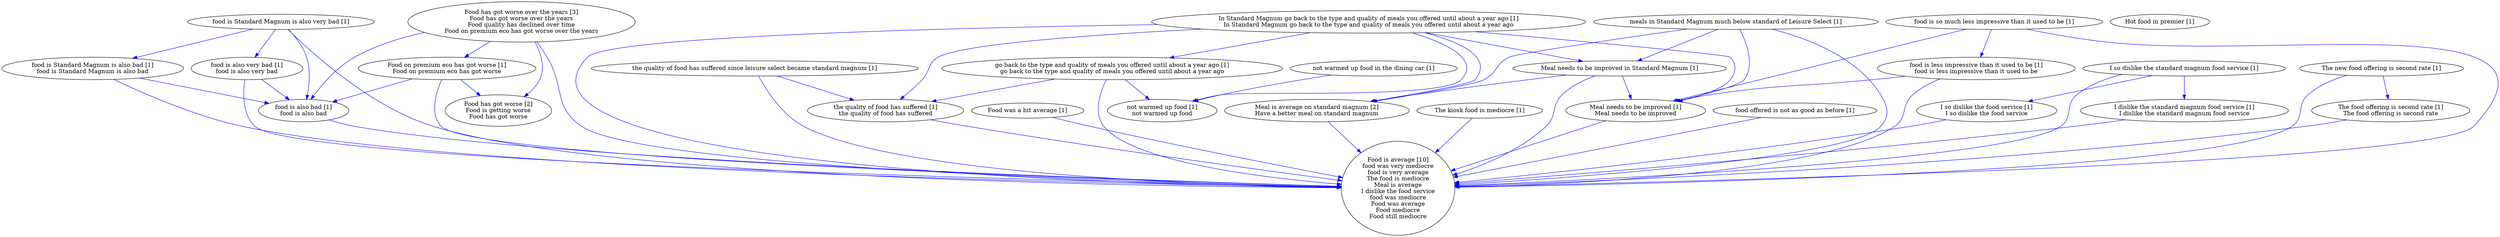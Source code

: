 digraph collapsedGraph {
"Food is average [10]\nfood was very mediocre\nfood is very average\nThe food is mediocre\nMeal is average\nI dislike the food service\nfood was mediocre\nFood was average\nFood mediocre\nFood still mediocre""Food has got worse over the years [3]\nFood has got worse over the years\nFood quality has declined over time\nFood on premium eco has got worse over the years""Meal is average on standard magnum [2]\nHave a better meal on standard magnum""Food has got worse [2]\nFood is getting worse\nFood has got worse""Food on premium eco has got worse [1]\nFood on premium eco has got worse""Food was a bit average [1]""Hot food in premier [1]""I so dislike the standard magnum food service [1]""I dislike the standard magnum food service [1]\nI dislike the standard magnum food service""I so dislike the food service [1]\nI so dislike the food service""In Standard Magnum go back to the type and quality of meals you offered until about a year ago [1]\nIn Standard Magnum go back to the type and quality of meals you offered until about a year ago""go back to the type and quality of meals you offered until about a year ago [1]\ngo back to the type and quality of meals you offered until about a year ago""Meal needs to be improved in Standard Magnum [1]""Meal needs to be improved [1]\nMeal needs to be improved""The kiosk food is mediocre [1]""The new food offering is second rate [1]""The food offering is second rate [1]\nThe food offering is second rate""food is Standard Magnum is also very bad [1]""food is Standard Magnum is also bad [1]\nfood is Standard Magnum is also bad""food is also bad [1]\nfood is also bad""food is also very bad [1]\nfood is also very bad""food is so much less impressive than it used to be [1]""food is less impressive than it used to be [1]\nfood is less impressive than it used to be""food offered is not as good as before [1]""meals in Standard Magnum much below standard of Leisure Select [1]""not warmed up food in the dining car [1]""not warmed up food [1]\nnot warmed up food""the quality of food has suffered since leisure select became standard magnum [1]""the quality of food has suffered [1]\nthe quality of food has suffered""Food has got worse over the years [3]\nFood has got worse over the years\nFood quality has declined over time\nFood on premium eco has got worse over the years" -> "Food has got worse [2]\nFood is getting worse\nFood has got worse" [color=blue]
"Food on premium eco has got worse [1]\nFood on premium eco has got worse" -> "Food has got worse [2]\nFood is getting worse\nFood has got worse" [color=blue]
"I so dislike the standard magnum food service [1]" -> "I dislike the standard magnum food service [1]\nI dislike the standard magnum food service" [color=blue]
"I so dislike the standard magnum food service [1]" -> "I so dislike the food service [1]\nI so dislike the food service" [color=blue]
"In Standard Magnum go back to the type and quality of meals you offered until about a year ago [1]\nIn Standard Magnum go back to the type and quality of meals you offered until about a year ago" -> "go back to the type and quality of meals you offered until about a year ago [1]\ngo back to the type and quality of meals you offered until about a year ago" [color=blue]
"Meal needs to be improved in Standard Magnum [1]" -> "Meal needs to be improved [1]\nMeal needs to be improved" [color=blue]
"In Standard Magnum go back to the type and quality of meals you offered until about a year ago [1]\nIn Standard Magnum go back to the type and quality of meals you offered until about a year ago" -> "Meal needs to be improved in Standard Magnum [1]" [color=blue]
"Meal needs to be improved in Standard Magnum [1]" -> "Meal is average on standard magnum [2]\nHave a better meal on standard magnum" [color=blue]
"The kiosk food is mediocre [1]" -> "Food is average [10]\nfood was very mediocre\nfood is very average\nThe food is mediocre\nMeal is average\nI dislike the food service\nfood was mediocre\nFood was average\nFood mediocre\nFood still mediocre" [color=blue]
"The new food offering is second rate [1]" -> "The food offering is second rate [1]\nThe food offering is second rate" [color=blue]
"food is Standard Magnum is also very bad [1]" -> "food is Standard Magnum is also bad [1]\nfood is Standard Magnum is also bad" [color=blue]
"food is Standard Magnum is also bad [1]\nfood is Standard Magnum is also bad" -> "food is also bad [1]\nfood is also bad" [color=blue]
"food is Standard Magnum is also very bad [1]" -> "food is also very bad [1]\nfood is also very bad" [color=blue]
"food is also very bad [1]\nfood is also very bad" -> "food is also bad [1]\nfood is also bad" [color=blue]
"food is Standard Magnum is also very bad [1]" -> "food is also bad [1]\nfood is also bad" [color=blue]
"Food on premium eco has got worse [1]\nFood on premium eco has got worse" -> "food is also bad [1]\nfood is also bad" [color=blue]
"food is so much less impressive than it used to be [1]" -> "food is less impressive than it used to be [1]\nfood is less impressive than it used to be" [color=blue]
"food is so much less impressive than it used to be [1]" -> "Meal needs to be improved [1]\nMeal needs to be improved" [color=blue]
"food is less impressive than it used to be [1]\nfood is less impressive than it used to be" -> "Meal needs to be improved [1]\nMeal needs to be improved" [color=blue]
"meals in Standard Magnum much below standard of Leisure Select [1]" -> "Meal needs to be improved in Standard Magnum [1]" [color=blue]
"not warmed up food in the dining car [1]" -> "not warmed up food [1]\nnot warmed up food" [color=blue]
"In Standard Magnum go back to the type and quality of meals you offered until about a year ago [1]\nIn Standard Magnum go back to the type and quality of meals you offered until about a year ago" -> "not warmed up food [1]\nnot warmed up food" [color=blue]
"go back to the type and quality of meals you offered until about a year ago [1]\ngo back to the type and quality of meals you offered until about a year ago" -> "not warmed up food [1]\nnot warmed up food" [color=blue]
"the quality of food has suffered since leisure select became standard magnum [1]" -> "the quality of food has suffered [1]\nthe quality of food has suffered" [color=blue]
"In Standard Magnum go back to the type and quality of meals you offered until about a year ago [1]\nIn Standard Magnum go back to the type and quality of meals you offered until about a year ago" -> "the quality of food has suffered [1]\nthe quality of food has suffered" [color=blue]
"go back to the type and quality of meals you offered until about a year ago [1]\ngo back to the type and quality of meals you offered until about a year ago" -> "the quality of food has suffered [1]\nthe quality of food has suffered" [color=blue]
"Food has got worse over the years [3]\nFood has got worse over the years\nFood quality has declined over time\nFood on premium eco has got worse over the years" -> "food is also bad [1]\nfood is also bad" [color=blue]
"Food has got worse over the years [3]\nFood has got worse over the years\nFood quality has declined over time\nFood on premium eco has got worse over the years" -> "Food on premium eco has got worse [1]\nFood on premium eco has got worse" [color=blue]
"Food has got worse over the years [3]\nFood has got worse over the years\nFood quality has declined over time\nFood on premium eco has got worse over the years" -> "Food is average [10]\nfood was very mediocre\nfood is very average\nThe food is mediocre\nMeal is average\nI dislike the food service\nfood was mediocre\nFood was average\nFood mediocre\nFood still mediocre" [color=blue]
"Food on premium eco has got worse [1]\nFood on premium eco has got worse" -> "Food is average [10]\nfood was very mediocre\nfood is very average\nThe food is mediocre\nMeal is average\nI dislike the food service\nfood was mediocre\nFood was average\nFood mediocre\nFood still mediocre" [color=blue]
"Food was a bit average [1]" -> "Food is average [10]\nfood was very mediocre\nfood is very average\nThe food is mediocre\nMeal is average\nI dislike the food service\nfood was mediocre\nFood was average\nFood mediocre\nFood still mediocre" [color=blue]
"I so dislike the food service [1]\nI so dislike the food service" -> "Food is average [10]\nfood was very mediocre\nfood is very average\nThe food is mediocre\nMeal is average\nI dislike the food service\nfood was mediocre\nFood was average\nFood mediocre\nFood still mediocre" [color=blue]
"In Standard Magnum go back to the type and quality of meals you offered until about a year ago [1]\nIn Standard Magnum go back to the type and quality of meals you offered until about a year ago" -> "Meal needs to be improved [1]\nMeal needs to be improved" [color=blue]
"Meal is average on standard magnum [2]\nHave a better meal on standard magnum" -> "Food is average [10]\nfood was very mediocre\nfood is very average\nThe food is mediocre\nMeal is average\nI dislike the food service\nfood was mediocre\nFood was average\nFood mediocre\nFood still mediocre" [color=blue]
"Meal needs to be improved in Standard Magnum [1]" -> "Food is average [10]\nfood was very mediocre\nfood is very average\nThe food is mediocre\nMeal is average\nI dislike the food service\nfood was mediocre\nFood was average\nFood mediocre\nFood still mediocre" [color=blue]
"Meal needs to be improved [1]\nMeal needs to be improved" -> "Food is average [10]\nfood was very mediocre\nfood is very average\nThe food is mediocre\nMeal is average\nI dislike the food service\nfood was mediocre\nFood was average\nFood mediocre\nFood still mediocre" [color=blue]
"The new food offering is second rate [1]" -> "Food is average [10]\nfood was very mediocre\nfood is very average\nThe food is mediocre\nMeal is average\nI dislike the food service\nfood was mediocre\nFood was average\nFood mediocre\nFood still mediocre" [color=blue]
"The food offering is second rate [1]\nThe food offering is second rate" -> "Food is average [10]\nfood was very mediocre\nfood is very average\nThe food is mediocre\nMeal is average\nI dislike the food service\nfood was mediocre\nFood was average\nFood mediocre\nFood still mediocre" [color=blue]
"food is Standard Magnum is also very bad [1]" -> "Food is average [10]\nfood was very mediocre\nfood is very average\nThe food is mediocre\nMeal is average\nI dislike the food service\nfood was mediocre\nFood was average\nFood mediocre\nFood still mediocre" [color=blue]
"food is Standard Magnum is also bad [1]\nfood is Standard Magnum is also bad" -> "Food is average [10]\nfood was very mediocre\nfood is very average\nThe food is mediocre\nMeal is average\nI dislike the food service\nfood was mediocre\nFood was average\nFood mediocre\nFood still mediocre" [color=blue]
"food is also bad [1]\nfood is also bad" -> "Food is average [10]\nfood was very mediocre\nfood is very average\nThe food is mediocre\nMeal is average\nI dislike the food service\nfood was mediocre\nFood was average\nFood mediocre\nFood still mediocre" [color=blue]
"food is also very bad [1]\nfood is also very bad" -> "Food is average [10]\nfood was very mediocre\nfood is very average\nThe food is mediocre\nMeal is average\nI dislike the food service\nfood was mediocre\nFood was average\nFood mediocre\nFood still mediocre" [color=blue]
"food is so much less impressive than it used to be [1]" -> "Food is average [10]\nfood was very mediocre\nfood is very average\nThe food is mediocre\nMeal is average\nI dislike the food service\nfood was mediocre\nFood was average\nFood mediocre\nFood still mediocre" [color=blue]
"food is less impressive than it used to be [1]\nfood is less impressive than it used to be" -> "Food is average [10]\nfood was very mediocre\nfood is very average\nThe food is mediocre\nMeal is average\nI dislike the food service\nfood was mediocre\nFood was average\nFood mediocre\nFood still mediocre" [color=blue]
"food offered is not as good as before [1]" -> "Food is average [10]\nfood was very mediocre\nfood is very average\nThe food is mediocre\nMeal is average\nI dislike the food service\nfood was mediocre\nFood was average\nFood mediocre\nFood still mediocre" [color=blue]
"meals in Standard Magnum much below standard of Leisure Select [1]" -> "Meal needs to be improved [1]\nMeal needs to be improved" [color=blue]
"meals in Standard Magnum much below standard of Leisure Select [1]" -> "Food is average [10]\nfood was very mediocre\nfood is very average\nThe food is mediocre\nMeal is average\nI dislike the food service\nfood was mediocre\nFood was average\nFood mediocre\nFood still mediocre" [color=blue]
"meals in Standard Magnum much below standard of Leisure Select [1]" -> "Meal is average on standard magnum [2]\nHave a better meal on standard magnum" [color=blue]
"the quality of food has suffered since leisure select became standard magnum [1]" -> "Food is average [10]\nfood was very mediocre\nfood is very average\nThe food is mediocre\nMeal is average\nI dislike the food service\nfood was mediocre\nFood was average\nFood mediocre\nFood still mediocre" [color=blue]
"the quality of food has suffered [1]\nthe quality of food has suffered" -> "Food is average [10]\nfood was very mediocre\nfood is very average\nThe food is mediocre\nMeal is average\nI dislike the food service\nfood was mediocre\nFood was average\nFood mediocre\nFood still mediocre" [color=blue]
"I so dislike the standard magnum food service [1]" -> "Food is average [10]\nfood was very mediocre\nfood is very average\nThe food is mediocre\nMeal is average\nI dislike the food service\nfood was mediocre\nFood was average\nFood mediocre\nFood still mediocre" [color=blue]
"I dislike the standard magnum food service [1]\nI dislike the standard magnum food service" -> "Food is average [10]\nfood was very mediocre\nfood is very average\nThe food is mediocre\nMeal is average\nI dislike the food service\nfood was mediocre\nFood was average\nFood mediocre\nFood still mediocre" [color=blue]
"In Standard Magnum go back to the type and quality of meals you offered until about a year ago [1]\nIn Standard Magnum go back to the type and quality of meals you offered until about a year ago" -> "Food is average [10]\nfood was very mediocre\nfood is very average\nThe food is mediocre\nMeal is average\nI dislike the food service\nfood was mediocre\nFood was average\nFood mediocre\nFood still mediocre" [color=blue]
"In Standard Magnum go back to the type and quality of meals you offered until about a year ago [1]\nIn Standard Magnum go back to the type and quality of meals you offered until about a year ago" -> "Meal is average on standard magnum [2]\nHave a better meal on standard magnum" [color=blue]
"go back to the type and quality of meals you offered until about a year ago [1]\ngo back to the type and quality of meals you offered until about a year ago" -> "Food is average [10]\nfood was very mediocre\nfood is very average\nThe food is mediocre\nMeal is average\nI dislike the food service\nfood was mediocre\nFood was average\nFood mediocre\nFood still mediocre" [color=blue]
}